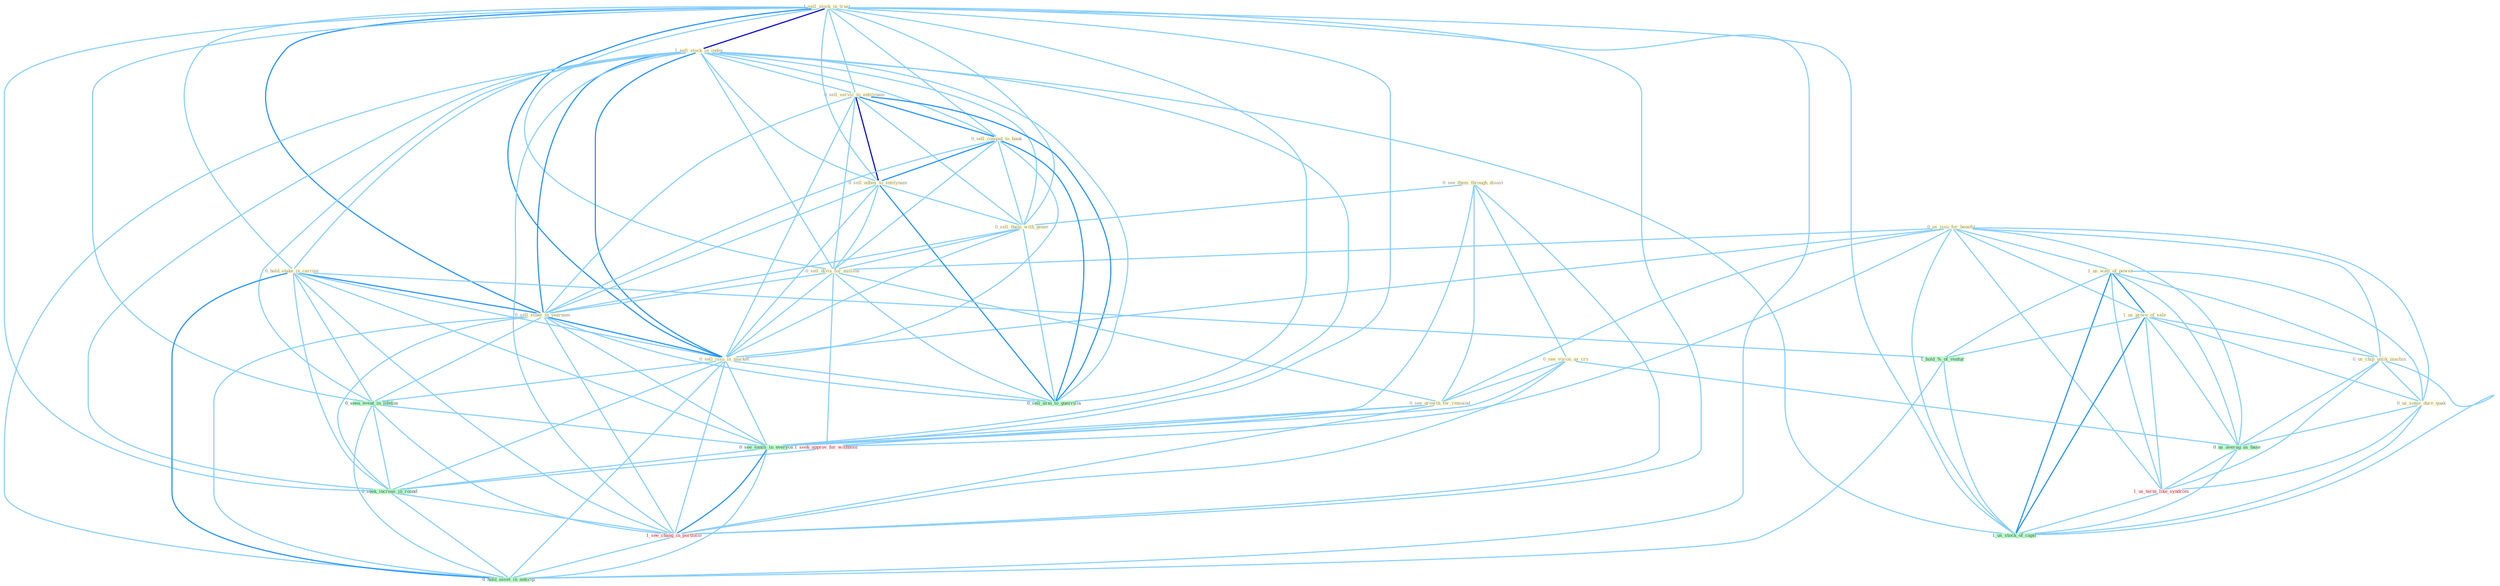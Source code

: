 Graph G{ 
    node
    [shape=polygon,style=filled,width=.5,height=.06,color="#BDFCC9",fixedsize=true,fontsize=4,
    fontcolor="#2f4f4f"];
    {node
    [color="#ffffe0", fontcolor="#8b7d6b"] "1_sell_stock_in_trust " "1_sell_stock_in_index " "0_us_issu_for_benefit " "0_sell_servic_to_entitynam " "0_see_them_through_disast " "0_sell_comput_to_bank " "0_sell_adhes_to_entitynam " "1_us_watt_of_power " "0_sell_them_with_gener " "1_us_proce_of_sale " "0_see_vision_as_cry " "0_sell_divis_for_million " "0_us_chip_unlik_machin " "0_hold_stake_in_carrier " "0_sell_stake_in_yearnum " "0_us_some_dure_quak " "0_see_growth_for_remaind " "0_sell_issu_in_market "}
{node [color="#fff0f5", fontcolor="#b22222"] "1_us_term_like_syndrom " "1_seek_approv_for_withhold " "1_see_chang_in_portfolio "}
edge [color="#B0E2FF"];

	"1_sell_stock_in_trust " -- "1_sell_stock_in_index " [w="3", color="#0000cd" , len=0.6];
	"1_sell_stock_in_trust " -- "0_sell_servic_to_entitynam " [w="1", color="#87cefa" ];
	"1_sell_stock_in_trust " -- "0_sell_comput_to_bank " [w="1", color="#87cefa" ];
	"1_sell_stock_in_trust " -- "0_sell_adhes_to_entitynam " [w="1", color="#87cefa" ];
	"1_sell_stock_in_trust " -- "0_sell_them_with_gener " [w="1", color="#87cefa" ];
	"1_sell_stock_in_trust " -- "0_sell_divis_for_million " [w="1", color="#87cefa" ];
	"1_sell_stock_in_trust " -- "0_hold_stake_in_carrier " [w="1", color="#87cefa" ];
	"1_sell_stock_in_trust " -- "0_sell_stake_in_yearnum " [w="2", color="#1e90ff" , len=0.8];
	"1_sell_stock_in_trust " -- "0_sell_issu_in_market " [w="2", color="#1e90ff" , len=0.8];
	"1_sell_stock_in_trust " -- "0_seen_event_in_lifetim " [w="1", color="#87cefa" ];
	"1_sell_stock_in_trust " -- "0_see_vaniti_in_everyon " [w="1", color="#87cefa" ];
	"1_sell_stock_in_trust " -- "0_sell_arm_to_guerrilla " [w="1", color="#87cefa" ];
	"1_sell_stock_in_trust " -- "0_seek_increas_in_round " [w="1", color="#87cefa" ];
	"1_sell_stock_in_trust " -- "1_us_stock_of_capit " [w="1", color="#87cefa" ];
	"1_sell_stock_in_trust " -- "1_see_chang_in_portfolio " [w="1", color="#87cefa" ];
	"1_sell_stock_in_trust " -- "0_hold_asset_in_anticip " [w="1", color="#87cefa" ];
	"1_sell_stock_in_index " -- "0_sell_servic_to_entitynam " [w="1", color="#87cefa" ];
	"1_sell_stock_in_index " -- "0_sell_comput_to_bank " [w="1", color="#87cefa" ];
	"1_sell_stock_in_index " -- "0_sell_adhes_to_entitynam " [w="1", color="#87cefa" ];
	"1_sell_stock_in_index " -- "0_sell_them_with_gener " [w="1", color="#87cefa" ];
	"1_sell_stock_in_index " -- "0_sell_divis_for_million " [w="1", color="#87cefa" ];
	"1_sell_stock_in_index " -- "0_hold_stake_in_carrier " [w="1", color="#87cefa" ];
	"1_sell_stock_in_index " -- "0_sell_stake_in_yearnum " [w="2", color="#1e90ff" , len=0.8];
	"1_sell_stock_in_index " -- "0_sell_issu_in_market " [w="2", color="#1e90ff" , len=0.8];
	"1_sell_stock_in_index " -- "0_seen_event_in_lifetim " [w="1", color="#87cefa" ];
	"1_sell_stock_in_index " -- "0_see_vaniti_in_everyon " [w="1", color="#87cefa" ];
	"1_sell_stock_in_index " -- "0_sell_arm_to_guerrilla " [w="1", color="#87cefa" ];
	"1_sell_stock_in_index " -- "0_seek_increas_in_round " [w="1", color="#87cefa" ];
	"1_sell_stock_in_index " -- "1_us_stock_of_capit " [w="1", color="#87cefa" ];
	"1_sell_stock_in_index " -- "1_see_chang_in_portfolio " [w="1", color="#87cefa" ];
	"1_sell_stock_in_index " -- "0_hold_asset_in_anticip " [w="1", color="#87cefa" ];
	"0_us_issu_for_benefit " -- "1_us_watt_of_power " [w="1", color="#87cefa" ];
	"0_us_issu_for_benefit " -- "1_us_proce_of_sale " [w="1", color="#87cefa" ];
	"0_us_issu_for_benefit " -- "0_sell_divis_for_million " [w="1", color="#87cefa" ];
	"0_us_issu_for_benefit " -- "0_us_chip_unlik_machin " [w="1", color="#87cefa" ];
	"0_us_issu_for_benefit " -- "0_us_some_dure_quak " [w="1", color="#87cefa" ];
	"0_us_issu_for_benefit " -- "0_see_growth_for_remaind " [w="1", color="#87cefa" ];
	"0_us_issu_for_benefit " -- "0_sell_issu_in_market " [w="1", color="#87cefa" ];
	"0_us_issu_for_benefit " -- "0_us_averag_as_base " [w="1", color="#87cefa" ];
	"0_us_issu_for_benefit " -- "1_us_term_like_syndrom " [w="1", color="#87cefa" ];
	"0_us_issu_for_benefit " -- "1_seek_approv_for_withhold " [w="1", color="#87cefa" ];
	"0_us_issu_for_benefit " -- "1_us_stock_of_capit " [w="1", color="#87cefa" ];
	"0_sell_servic_to_entitynam " -- "0_sell_comput_to_bank " [w="2", color="#1e90ff" , len=0.8];
	"0_sell_servic_to_entitynam " -- "0_sell_adhes_to_entitynam " [w="3", color="#0000cd" , len=0.6];
	"0_sell_servic_to_entitynam " -- "0_sell_them_with_gener " [w="1", color="#87cefa" ];
	"0_sell_servic_to_entitynam " -- "0_sell_divis_for_million " [w="1", color="#87cefa" ];
	"0_sell_servic_to_entitynam " -- "0_sell_stake_in_yearnum " [w="1", color="#87cefa" ];
	"0_sell_servic_to_entitynam " -- "0_sell_issu_in_market " [w="1", color="#87cefa" ];
	"0_sell_servic_to_entitynam " -- "0_sell_arm_to_guerrilla " [w="2", color="#1e90ff" , len=0.8];
	"0_see_them_through_disast " -- "0_sell_them_with_gener " [w="1", color="#87cefa" ];
	"0_see_them_through_disast " -- "0_see_vision_as_cry " [w="1", color="#87cefa" ];
	"0_see_them_through_disast " -- "0_see_growth_for_remaind " [w="1", color="#87cefa" ];
	"0_see_them_through_disast " -- "0_see_vaniti_in_everyon " [w="1", color="#87cefa" ];
	"0_see_them_through_disast " -- "1_see_chang_in_portfolio " [w="1", color="#87cefa" ];
	"0_sell_comput_to_bank " -- "0_sell_adhes_to_entitynam " [w="2", color="#1e90ff" , len=0.8];
	"0_sell_comput_to_bank " -- "0_sell_them_with_gener " [w="1", color="#87cefa" ];
	"0_sell_comput_to_bank " -- "0_sell_divis_for_million " [w="1", color="#87cefa" ];
	"0_sell_comput_to_bank " -- "0_sell_stake_in_yearnum " [w="1", color="#87cefa" ];
	"0_sell_comput_to_bank " -- "0_sell_issu_in_market " [w="1", color="#87cefa" ];
	"0_sell_comput_to_bank " -- "0_sell_arm_to_guerrilla " [w="2", color="#1e90ff" , len=0.8];
	"0_sell_adhes_to_entitynam " -- "0_sell_them_with_gener " [w="1", color="#87cefa" ];
	"0_sell_adhes_to_entitynam " -- "0_sell_divis_for_million " [w="1", color="#87cefa" ];
	"0_sell_adhes_to_entitynam " -- "0_sell_stake_in_yearnum " [w="1", color="#87cefa" ];
	"0_sell_adhes_to_entitynam " -- "0_sell_issu_in_market " [w="1", color="#87cefa" ];
	"0_sell_adhes_to_entitynam " -- "0_sell_arm_to_guerrilla " [w="2", color="#1e90ff" , len=0.8];
	"1_us_watt_of_power " -- "1_us_proce_of_sale " [w="2", color="#1e90ff" , len=0.8];
	"1_us_watt_of_power " -- "0_us_chip_unlik_machin " [w="1", color="#87cefa" ];
	"1_us_watt_of_power " -- "0_us_some_dure_quak " [w="1", color="#87cefa" ];
	"1_us_watt_of_power " -- "0_us_averag_as_base " [w="1", color="#87cefa" ];
	"1_us_watt_of_power " -- "1_us_term_like_syndrom " [w="1", color="#87cefa" ];
	"1_us_watt_of_power " -- "1_hold_%_of_ventur " [w="1", color="#87cefa" ];
	"1_us_watt_of_power " -- "1_us_stock_of_capit " [w="2", color="#1e90ff" , len=0.8];
	"0_sell_them_with_gener " -- "0_sell_divis_for_million " [w="1", color="#87cefa" ];
	"0_sell_them_with_gener " -- "0_sell_stake_in_yearnum " [w="1", color="#87cefa" ];
	"0_sell_them_with_gener " -- "0_sell_issu_in_market " [w="1", color="#87cefa" ];
	"0_sell_them_with_gener " -- "0_sell_arm_to_guerrilla " [w="1", color="#87cefa" ];
	"1_us_proce_of_sale " -- "0_us_chip_unlik_machin " [w="1", color="#87cefa" ];
	"1_us_proce_of_sale " -- "0_us_some_dure_quak " [w="1", color="#87cefa" ];
	"1_us_proce_of_sale " -- "0_us_averag_as_base " [w="1", color="#87cefa" ];
	"1_us_proce_of_sale " -- "1_us_term_like_syndrom " [w="1", color="#87cefa" ];
	"1_us_proce_of_sale " -- "1_hold_%_of_ventur " [w="1", color="#87cefa" ];
	"1_us_proce_of_sale " -- "1_us_stock_of_capit " [w="2", color="#1e90ff" , len=0.8];
	"0_see_vision_as_cry " -- "0_see_growth_for_remaind " [w="1", color="#87cefa" ];
	"0_see_vision_as_cry " -- "0_us_averag_as_base " [w="1", color="#87cefa" ];
	"0_see_vision_as_cry " -- "0_see_vaniti_in_everyon " [w="1", color="#87cefa" ];
	"0_see_vision_as_cry " -- "1_see_chang_in_portfolio " [w="1", color="#87cefa" ];
	"0_sell_divis_for_million " -- "0_sell_stake_in_yearnum " [w="1", color="#87cefa" ];
	"0_sell_divis_for_million " -- "0_see_growth_for_remaind " [w="1", color="#87cefa" ];
	"0_sell_divis_for_million " -- "0_sell_issu_in_market " [w="1", color="#87cefa" ];
	"0_sell_divis_for_million " -- "1_seek_approv_for_withhold " [w="1", color="#87cefa" ];
	"0_sell_divis_for_million " -- "0_sell_arm_to_guerrilla " [w="1", color="#87cefa" ];
	"0_us_chip_unlik_machin " -- "0_us_some_dure_quak " [w="1", color="#87cefa" ];
	"0_us_chip_unlik_machin " -- "0_us_averag_as_base " [w="1", color="#87cefa" ];
	"0_us_chip_unlik_machin " -- "1_us_term_like_syndrom " [w="1", color="#87cefa" ];
	"0_us_chip_unlik_machin " -- "1_us_stock_of_capit " [w="1", color="#87cefa" ];
	"0_hold_stake_in_carrier " -- "0_sell_stake_in_yearnum " [w="2", color="#1e90ff" , len=0.8];
	"0_hold_stake_in_carrier " -- "0_sell_issu_in_market " [w="1", color="#87cefa" ];
	"0_hold_stake_in_carrier " -- "0_seen_event_in_lifetim " [w="1", color="#87cefa" ];
	"0_hold_stake_in_carrier " -- "1_hold_%_of_ventur " [w="1", color="#87cefa" ];
	"0_hold_stake_in_carrier " -- "0_see_vaniti_in_everyon " [w="1", color="#87cefa" ];
	"0_hold_stake_in_carrier " -- "0_seek_increas_in_round " [w="1", color="#87cefa" ];
	"0_hold_stake_in_carrier " -- "1_see_chang_in_portfolio " [w="1", color="#87cefa" ];
	"0_hold_stake_in_carrier " -- "0_hold_asset_in_anticip " [w="2", color="#1e90ff" , len=0.8];
	"0_sell_stake_in_yearnum " -- "0_sell_issu_in_market " [w="2", color="#1e90ff" , len=0.8];
	"0_sell_stake_in_yearnum " -- "0_seen_event_in_lifetim " [w="1", color="#87cefa" ];
	"0_sell_stake_in_yearnum " -- "0_see_vaniti_in_everyon " [w="1", color="#87cefa" ];
	"0_sell_stake_in_yearnum " -- "0_sell_arm_to_guerrilla " [w="1", color="#87cefa" ];
	"0_sell_stake_in_yearnum " -- "0_seek_increas_in_round " [w="1", color="#87cefa" ];
	"0_sell_stake_in_yearnum " -- "1_see_chang_in_portfolio " [w="1", color="#87cefa" ];
	"0_sell_stake_in_yearnum " -- "0_hold_asset_in_anticip " [w="1", color="#87cefa" ];
	"0_us_some_dure_quak " -- "0_us_averag_as_base " [w="1", color="#87cefa" ];
	"0_us_some_dure_quak " -- "1_us_term_like_syndrom " [w="1", color="#87cefa" ];
	"0_us_some_dure_quak " -- "1_us_stock_of_capit " [w="1", color="#87cefa" ];
	"0_see_growth_for_remaind " -- "1_seek_approv_for_withhold " [w="1", color="#87cefa" ];
	"0_see_growth_for_remaind " -- "0_see_vaniti_in_everyon " [w="1", color="#87cefa" ];
	"0_see_growth_for_remaind " -- "1_see_chang_in_portfolio " [w="1", color="#87cefa" ];
	"0_sell_issu_in_market " -- "0_seen_event_in_lifetim " [w="1", color="#87cefa" ];
	"0_sell_issu_in_market " -- "0_see_vaniti_in_everyon " [w="1", color="#87cefa" ];
	"0_sell_issu_in_market " -- "0_sell_arm_to_guerrilla " [w="1", color="#87cefa" ];
	"0_sell_issu_in_market " -- "0_seek_increas_in_round " [w="1", color="#87cefa" ];
	"0_sell_issu_in_market " -- "1_see_chang_in_portfolio " [w="1", color="#87cefa" ];
	"0_sell_issu_in_market " -- "0_hold_asset_in_anticip " [w="1", color="#87cefa" ];
	"0_seen_event_in_lifetim " -- "0_see_vaniti_in_everyon " [w="1", color="#87cefa" ];
	"0_seen_event_in_lifetim " -- "0_seek_increas_in_round " [w="1", color="#87cefa" ];
	"0_seen_event_in_lifetim " -- "1_see_chang_in_portfolio " [w="1", color="#87cefa" ];
	"0_seen_event_in_lifetim " -- "0_hold_asset_in_anticip " [w="1", color="#87cefa" ];
	"0_us_averag_as_base " -- "1_us_term_like_syndrom " [w="1", color="#87cefa" ];
	"0_us_averag_as_base " -- "1_us_stock_of_capit " [w="1", color="#87cefa" ];
	"1_us_term_like_syndrom " -- "1_us_stock_of_capit " [w="1", color="#87cefa" ];
	"1_seek_approv_for_withhold " -- "0_seek_increas_in_round " [w="1", color="#87cefa" ];
	"1_hold_%_of_ventur " -- "1_us_stock_of_capit " [w="1", color="#87cefa" ];
	"1_hold_%_of_ventur " -- "0_hold_asset_in_anticip " [w="1", color="#87cefa" ];
	"0_see_vaniti_in_everyon " -- "0_seek_increas_in_round " [w="1", color="#87cefa" ];
	"0_see_vaniti_in_everyon " -- "1_see_chang_in_portfolio " [w="2", color="#1e90ff" , len=0.8];
	"0_see_vaniti_in_everyon " -- "0_hold_asset_in_anticip " [w="1", color="#87cefa" ];
	"0_seek_increas_in_round " -- "1_see_chang_in_portfolio " [w="1", color="#87cefa" ];
	"0_seek_increas_in_round " -- "0_hold_asset_in_anticip " [w="1", color="#87cefa" ];
	"1_see_chang_in_portfolio " -- "0_hold_asset_in_anticip " [w="1", color="#87cefa" ];
}